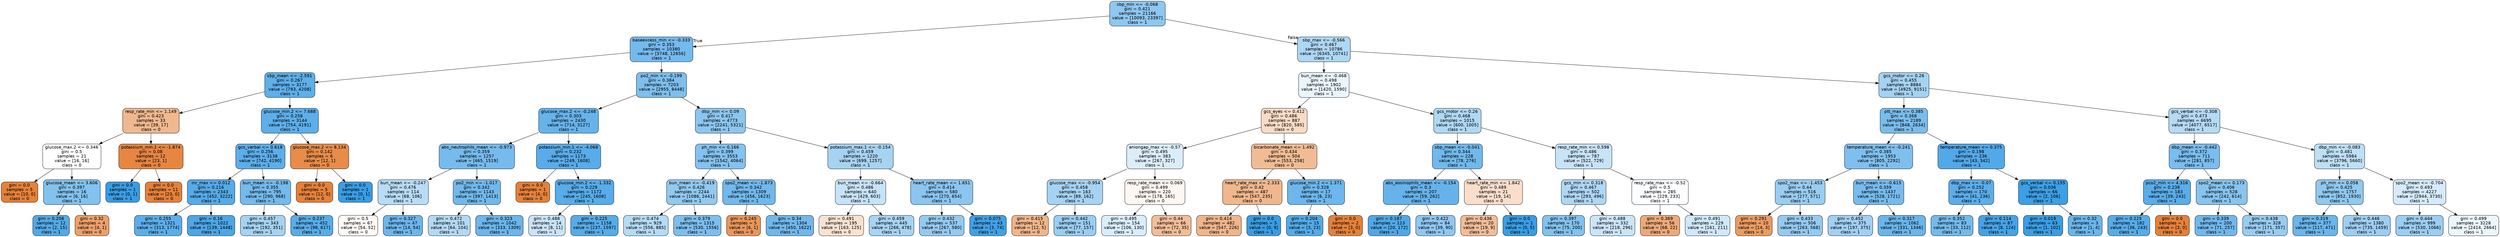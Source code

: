 digraph Tree {
node [shape=box, style="filled, rounded", color="black", fontname="helvetica"] ;
edge [fontname="helvetica"] ;
0 [label="sbp_min <= -0.068\ngini = 0.421\nsamples = 21166\nvalue = [10093, 23397]\nclass = 1", fillcolor="#8ec7f0"] ;
1 [label="baseexcess_min <= -0.333\ngini = 0.353\nsamples = 10380\nvalue = [3748, 12656]\nclass = 1", fillcolor="#74baed"] ;
0 -> 1 [labeldistance=2.5, labelangle=45, headlabel="True"] ;
2 [label="sbp_mean <= -2.591\ngini = 0.267\nsamples = 3177\nvalue = [793, 4208]\nclass = 1", fillcolor="#5eafea"] ;
1 -> 2 ;
3 [label="resp_rate_min <= 1.149\ngini = 0.423\nsamples = 33\nvalue = [39, 17]\nclass = 0", fillcolor="#f0b88f"] ;
2 -> 3 ;
4 [label="glucose_max.2 <= 0.346\ngini = 0.5\nsamples = 21\nvalue = [16, 16]\nclass = 0", fillcolor="#ffffff"] ;
3 -> 4 ;
5 [label="gini = 0.0\nsamples = 5\nvalue = [10, 0]\nclass = 0", fillcolor="#e58139"] ;
4 -> 5 ;
6 [label="glucose_mean <= 3.606\ngini = 0.397\nsamples = 16\nvalue = [6, 16]\nclass = 1", fillcolor="#83c2ef"] ;
4 -> 6 ;
7 [label="gini = 0.208\nsamples = 12\nvalue = [2, 15]\nclass = 1", fillcolor="#53aae8"] ;
6 -> 7 ;
8 [label="gini = 0.32\nsamples = 4\nvalue = [4, 1]\nclass = 0", fillcolor="#eca06a"] ;
6 -> 8 ;
9 [label="potassium_min.1 <= -1.874\ngini = 0.08\nsamples = 12\nvalue = [23, 1]\nclass = 0", fillcolor="#e68642"] ;
3 -> 9 ;
10 [label="gini = 0.0\nsamples = 1\nvalue = [0, 1]\nclass = 1", fillcolor="#399de5"] ;
9 -> 10 ;
11 [label="gini = 0.0\nsamples = 11\nvalue = [23, 0]\nclass = 0", fillcolor="#e58139"] ;
9 -> 11 ;
12 [label="glucose_min.2 <= 7.688\ngini = 0.258\nsamples = 3144\nvalue = [754, 4191]\nclass = 1", fillcolor="#5dafea"] ;
2 -> 12 ;
13 [label="gcs_verbal <= 0.618\ngini = 0.256\nsamples = 3138\nvalue = [742, 4190]\nclass = 1", fillcolor="#5caeea"] ;
12 -> 13 ;
14 [label="inr_max <= 0.012\ngini = 0.216\nsamples = 2343\nvalue = [452, 3222]\nclass = 1", fillcolor="#55abe9"] ;
13 -> 14 ;
15 [label="gini = 0.255\nsamples = 1321\nvalue = [313, 1774]\nclass = 1", fillcolor="#5caeea"] ;
14 -> 15 ;
16 [label="gini = 0.16\nsamples = 1022\nvalue = [139, 1448]\nclass = 1", fillcolor="#4ca6e7"] ;
14 -> 16 ;
17 [label="bun_mean <= -0.198\ngini = 0.355\nsamples = 795\nvalue = [290, 968]\nclass = 1", fillcolor="#74baed"] ;
13 -> 17 ;
18 [label="gini = 0.457\nsamples = 343\nvalue = [192, 351]\nclass = 1", fillcolor="#a5d3f3"] ;
17 -> 18 ;
19 [label="gini = 0.237\nsamples = 452\nvalue = [98, 617]\nclass = 1", fillcolor="#58ade9"] ;
17 -> 19 ;
20 [label="glucose_max.2 <= 8.134\ngini = 0.142\nsamples = 6\nvalue = [12, 1]\nclass = 0", fillcolor="#e78c49"] ;
12 -> 20 ;
21 [label="gini = 0.0\nsamples = 5\nvalue = [12, 0]\nclass = 0", fillcolor="#e58139"] ;
20 -> 21 ;
22 [label="gini = 0.0\nsamples = 1\nvalue = [0, 1]\nclass = 1", fillcolor="#399de5"] ;
20 -> 22 ;
23 [label="po2_min <= -0.199\ngini = 0.384\nsamples = 7203\nvalue = [2955, 8448]\nclass = 1", fillcolor="#7ebfee"] ;
1 -> 23 ;
24 [label="glucose_max.2 <= -0.248\ngini = 0.303\nsamples = 2430\nvalue = [714, 3127]\nclass = 1", fillcolor="#66b3eb"] ;
23 -> 24 ;
25 [label="abs_neutrophils_mean <= -0.973\ngini = 0.359\nsamples = 1257\nvalue = [465, 1519]\nclass = 1", fillcolor="#76bbed"] ;
24 -> 25 ;
26 [label="bun_mean <= -0.247\ngini = 0.476\nsamples = 114\nvalue = [68, 106]\nclass = 1", fillcolor="#b8dcf6"] ;
25 -> 26 ;
27 [label="gini = 0.5\nsamples = 67\nvalue = [54, 52]\nclass = 0", fillcolor="#fefaf8"] ;
26 -> 27 ;
28 [label="gini = 0.327\nsamples = 47\nvalue = [14, 54]\nclass = 1", fillcolor="#6cb6ec"] ;
26 -> 28 ;
29 [label="po2_min <= -1.017\ngini = 0.342\nsamples = 1143\nvalue = [397, 1413]\nclass = 1", fillcolor="#71b9ec"] ;
25 -> 29 ;
30 [label="gini = 0.472\nsamples = 101\nvalue = [64, 104]\nclass = 1", fillcolor="#b3d9f5"] ;
29 -> 30 ;
31 [label="gini = 0.323\nsamples = 1042\nvalue = [333, 1309]\nclass = 1", fillcolor="#6bb6ec"] ;
29 -> 31 ;
32 [label="potassium_min.1 <= -4.068\ngini = 0.232\nsamples = 1173\nvalue = [249, 1608]\nclass = 1", fillcolor="#58ace9"] ;
24 -> 32 ;
33 [label="gini = 0.0\nsamples = 1\nvalue = [4, 0]\nclass = 0", fillcolor="#e58139"] ;
32 -> 33 ;
34 [label="glucose_min.2 <= -1.332\ngini = 0.229\nsamples = 1172\nvalue = [245, 1608]\nclass = 1", fillcolor="#57ace9"] ;
32 -> 34 ;
35 [label="gini = 0.488\nsamples = 14\nvalue = [8, 11]\nclass = 1", fillcolor="#c9e4f8"] ;
34 -> 35 ;
36 [label="gini = 0.225\nsamples = 1158\nvalue = [237, 1597]\nclass = 1", fillcolor="#56ace9"] ;
34 -> 36 ;
37 [label="dbp_min <= 0.09\ngini = 0.417\nsamples = 4773\nvalue = [2241, 5321]\nclass = 1", fillcolor="#8cc6f0"] ;
23 -> 37 ;
38 [label="ph_min <= 0.166\ngini = 0.399\nsamples = 3553\nvalue = [1542, 4064]\nclass = 1", fillcolor="#84c2ef"] ;
37 -> 38 ;
39 [label="bun_mean <= -0.419\ngini = 0.426\nsamples = 2244\nvalue = [1086, 2441]\nclass = 1", fillcolor="#91c9f1"] ;
38 -> 39 ;
40 [label="gini = 0.474\nsamples = 929\nvalue = [556, 885]\nclass = 1", fillcolor="#b5dbf5"] ;
39 -> 40 ;
41 [label="gini = 0.379\nsamples = 1315\nvalue = [530, 1556]\nclass = 1", fillcolor="#7cbeee"] ;
39 -> 41 ;
42 [label="spo2_mean <= -1.873\ngini = 0.342\nsamples = 1309\nvalue = [456, 1623]\nclass = 1", fillcolor="#71b9ec"] ;
38 -> 42 ;
43 [label="gini = 0.245\nsamples = 5\nvalue = [6, 1]\nclass = 0", fillcolor="#e9965a"] ;
42 -> 43 ;
44 [label="gini = 0.34\nsamples = 1304\nvalue = [450, 1622]\nclass = 1", fillcolor="#70b8ec"] ;
42 -> 44 ;
45 [label="potassium_max.1 <= -0.154\ngini = 0.459\nsamples = 1220\nvalue = [699, 1257]\nclass = 1", fillcolor="#a7d3f3"] ;
37 -> 45 ;
46 [label="bun_mean <= -0.664\ngini = 0.486\nsamples = 640\nvalue = [429, 603]\nclass = 1", fillcolor="#c6e3f7"] ;
45 -> 46 ;
47 [label="gini = 0.491\nsamples = 195\nvalue = [163, 125]\nclass = 0", fillcolor="#f9e2d1"] ;
46 -> 47 ;
48 [label="gini = 0.459\nsamples = 445\nvalue = [266, 478]\nclass = 1", fillcolor="#a7d4f3"] ;
46 -> 48 ;
49 [label="heart_rate_mean <= 1.651\ngini = 0.414\nsamples = 580\nvalue = [270, 654]\nclass = 1", fillcolor="#8bc5f0"] ;
45 -> 49 ;
50 [label="gini = 0.432\nsamples = 537\nvalue = [267, 580]\nclass = 1", fillcolor="#94caf1"] ;
49 -> 50 ;
51 [label="gini = 0.075\nsamples = 43\nvalue = [3, 74]\nclass = 1", fillcolor="#41a1e6"] ;
49 -> 51 ;
52 [label="sbp_max <= -0.566\ngini = 0.467\nsamples = 10786\nvalue = [6345, 10741]\nclass = 1", fillcolor="#aed7f4"] ;
0 -> 52 [labeldistance=2.5, labelangle=-45, headlabel="False"] ;
53 [label="bun_mean <= -0.468\ngini = 0.498\nsamples = 1902\nvalue = [1420, 1590]\nclass = 1", fillcolor="#eaf5fc"] ;
52 -> 53 ;
54 [label="gcs_eyes <= 0.412\ngini = 0.486\nsamples = 887\nvalue = [820, 585]\nclass = 0", fillcolor="#f8dbc6"] ;
53 -> 54 ;
55 [label="aniongap_max <= -0.57\ngini = 0.495\nsamples = 383\nvalue = [267, 327]\nclass = 1", fillcolor="#dbedfa"] ;
54 -> 55 ;
56 [label="glucose_max <= -0.954\ngini = 0.458\nsamples = 163\nvalue = [89, 162]\nclass = 1", fillcolor="#a6d3f3"] ;
55 -> 56 ;
57 [label="gini = 0.415\nsamples = 12\nvalue = [12, 5]\nclass = 0", fillcolor="#f0b58b"] ;
56 -> 57 ;
58 [label="gini = 0.442\nsamples = 151\nvalue = [77, 157]\nclass = 1", fillcolor="#9acdf2"] ;
56 -> 58 ;
59 [label="resp_rate_mean <= 0.069\ngini = 0.499\nsamples = 220\nvalue = [178, 165]\nclass = 0", fillcolor="#fdf6f1"] ;
55 -> 59 ;
60 [label="gini = 0.495\nsamples = 154\nvalue = [106, 130]\nclass = 1", fillcolor="#daedfa"] ;
59 -> 60 ;
61 [label="gini = 0.44\nsamples = 66\nvalue = [72, 35]\nclass = 0", fillcolor="#f2be99"] ;
59 -> 61 ;
62 [label="bicarbonate_mean <= 1.492\ngini = 0.434\nsamples = 504\nvalue = [553, 258]\nclass = 0", fillcolor="#f1bc95"] ;
54 -> 62 ;
63 [label="heart_rate_max <= 2.333\ngini = 0.42\nsamples = 487\nvalue = [547, 235]\nclass = 0", fillcolor="#f0b78e"] ;
62 -> 63 ;
64 [label="gini = 0.414\nsamples = 482\nvalue = [547, 226]\nclass = 0", fillcolor="#f0b58b"] ;
63 -> 64 ;
65 [label="gini = 0.0\nsamples = 5\nvalue = [0, 9]\nclass = 1", fillcolor="#399de5"] ;
63 -> 65 ;
66 [label="glucose_min.2 <= 1.371\ngini = 0.328\nsamples = 17\nvalue = [6, 23]\nclass = 1", fillcolor="#6db7ec"] ;
62 -> 66 ;
67 [label="gini = 0.204\nsamples = 15\nvalue = [3, 23]\nclass = 1", fillcolor="#53aae8"] ;
66 -> 67 ;
68 [label="gini = 0.0\nsamples = 2\nvalue = [3, 0]\nclass = 0", fillcolor="#e58139"] ;
66 -> 68 ;
69 [label="gcs_motor <= 0.26\ngini = 0.468\nsamples = 1015\nvalue = [600, 1005]\nclass = 1", fillcolor="#afd8f5"] ;
53 -> 69 ;
70 [label="sbp_mean <= -0.041\ngini = 0.344\nsamples = 228\nvalue = [78, 276]\nclass = 1", fillcolor="#71b9ec"] ;
69 -> 70 ;
71 [label="abs_eosinophils_mean <= -0.154\ngini = 0.3\nsamples = 207\nvalue = [59, 262]\nclass = 1", fillcolor="#66b3eb"] ;
70 -> 71 ;
72 [label="gini = 0.187\nsamples = 123\nvalue = [20, 172]\nclass = 1", fillcolor="#50a8e8"] ;
71 -> 72 ;
73 [label="gini = 0.422\nsamples = 84\nvalue = [39, 90]\nclass = 1", fillcolor="#8fc7f0"] ;
71 -> 73 ;
74 [label="heart_rate_min <= 1.842\ngini = 0.489\nsamples = 21\nvalue = [19, 14]\nclass = 0", fillcolor="#f8decb"] ;
70 -> 74 ;
75 [label="gini = 0.436\nsamples = 20\nvalue = [19, 9]\nclass = 0", fillcolor="#f1bd97"] ;
74 -> 75 ;
76 [label="gini = 0.0\nsamples = 1\nvalue = [0, 5]\nclass = 1", fillcolor="#399de5"] ;
74 -> 76 ;
77 [label="resp_rate_min <= 0.598\ngini = 0.486\nsamples = 787\nvalue = [522, 729]\nclass = 1", fillcolor="#c7e3f8"] ;
69 -> 77 ;
78 [label="gcs_min <= 0.318\ngini = 0.467\nsamples = 502\nvalue = [293, 496]\nclass = 1", fillcolor="#aed7f4"] ;
77 -> 78 ;
79 [label="gini = 0.397\nsamples = 170\nvalue = [75, 200]\nclass = 1", fillcolor="#83c2ef"] ;
78 -> 79 ;
80 [label="gini = 0.488\nsamples = 332\nvalue = [218, 296]\nclass = 1", fillcolor="#cbe5f8"] ;
78 -> 80 ;
81 [label="resp_rate_max <= -0.52\ngini = 0.5\nsamples = 285\nvalue = [229, 233]\nclass = 1", fillcolor="#fcfdff"] ;
77 -> 81 ;
82 [label="gini = 0.369\nsamples = 56\nvalue = [68, 22]\nclass = 0", fillcolor="#edaa79"] ;
81 -> 82 ;
83 [label="gini = 0.491\nsamples = 229\nvalue = [161, 211]\nclass = 1", fillcolor="#d0e8f9"] ;
81 -> 83 ;
84 [label="gcs_motor <= 0.26\ngini = 0.455\nsamples = 8884\nvalue = [4925, 9151]\nclass = 1", fillcolor="#a4d2f3"] ;
52 -> 84 ;
85 [label="ptt_max <= 0.385\ngini = 0.368\nsamples = 2189\nvalue = [848, 2634]\nclass = 1", fillcolor="#79bded"] ;
84 -> 85 ;
86 [label="temperature_mean <= -0.241\ngini = 0.385\nsamples = 1953\nvalue = [805, 2292]\nclass = 1", fillcolor="#7fbfee"] ;
85 -> 86 ;
87 [label="spo2_max <= -1.453\ngini = 0.44\nsamples = 516\nvalue = [277, 571]\nclass = 1", fillcolor="#99cdf2"] ;
86 -> 87 ;
88 [label="gini = 0.291\nsamples = 10\nvalue = [14, 3]\nclass = 0", fillcolor="#eb9c63"] ;
87 -> 88 ;
89 [label="gini = 0.433\nsamples = 506\nvalue = [263, 568]\nclass = 1", fillcolor="#95caf1"] ;
87 -> 89 ;
90 [label="bun_mean <= -0.615\ngini = 0.359\nsamples = 1437\nvalue = [528, 1721]\nclass = 1", fillcolor="#76bbed"] ;
86 -> 90 ;
91 [label="gini = 0.452\nsamples = 375\nvalue = [197, 375]\nclass = 1", fillcolor="#a1d0f3"] ;
90 -> 91 ;
92 [label="gini = 0.317\nsamples = 1062\nvalue = [331, 1346]\nclass = 1", fillcolor="#6ab5eb"] ;
90 -> 92 ;
93 [label="temperature_mean <= 0.375\ngini = 0.198\nsamples = 236\nvalue = [43, 342]\nclass = 1", fillcolor="#52a9e8"] ;
85 -> 93 ;
94 [label="dbp_max <= -0.07\ngini = 0.252\nsamples = 170\nvalue = [41, 236]\nclass = 1", fillcolor="#5baeea"] ;
93 -> 94 ;
95 [label="gini = 0.352\nsamples = 83\nvalue = [33, 112]\nclass = 1", fillcolor="#73baed"] ;
94 -> 95 ;
96 [label="gini = 0.114\nsamples = 87\nvalue = [8, 124]\nclass = 1", fillcolor="#46a3e7"] ;
94 -> 96 ;
97 [label="gcs_verbal <= 0.155\ngini = 0.036\nsamples = 66\nvalue = [2, 106]\nclass = 1", fillcolor="#3d9fe5"] ;
93 -> 97 ;
98 [label="gini = 0.019\nsamples = 63\nvalue = [1, 102]\nclass = 1", fillcolor="#3b9ee5"] ;
97 -> 98 ;
99 [label="gini = 0.32\nsamples = 3\nvalue = [1, 4]\nclass = 1", fillcolor="#6ab6ec"] ;
97 -> 99 ;
100 [label="gcs_verbal <= -0.308\ngini = 0.473\nsamples = 6695\nvalue = [4077, 6517]\nclass = 1", fillcolor="#b5daf5"] ;
84 -> 100 ;
101 [label="dbp_mean <= -0.442\ngini = 0.372\nsamples = 711\nvalue = [281, 857]\nclass = 1", fillcolor="#7abdee"] ;
100 -> 101 ;
102 [label="pco2_min <= 4.316\ngini = 0.238\nsamples = 183\nvalue = [39, 243]\nclass = 1", fillcolor="#59ade9"] ;
101 -> 102 ;
103 [label="gini = 0.225\nsamples = 182\nvalue = [36, 243]\nclass = 1", fillcolor="#56ace9"] ;
102 -> 103 ;
104 [label="gini = 0.0\nsamples = 1\nvalue = [3, 0]\nclass = 0", fillcolor="#e58139"] ;
102 -> 104 ;
105 [label="spo2_mean <= 0.173\ngini = 0.406\nsamples = 528\nvalue = [242, 614]\nclass = 1", fillcolor="#87c4ef"] ;
101 -> 105 ;
106 [label="gini = 0.339\nsamples = 200\nvalue = [71, 257]\nclass = 1", fillcolor="#70b8ec"] ;
105 -> 106 ;
107 [label="gini = 0.438\nsamples = 328\nvalue = [171, 357]\nclass = 1", fillcolor="#98ccf1"] ;
105 -> 107 ;
108 [label="dbp_min <= -0.083\ngini = 0.481\nsamples = 5984\nvalue = [3796, 5660]\nclass = 1", fillcolor="#bedff6"] ;
100 -> 108 ;
109 [label="ph_min <= 0.058\ngini = 0.425\nsamples = 1757\nvalue = [852, 1930]\nclass = 1", fillcolor="#90c8f0"] ;
108 -> 109 ;
110 [label="gini = 0.319\nsamples = 377\nvalue = [117, 471]\nclass = 1", fillcolor="#6ab5eb"] ;
109 -> 110 ;
111 [label="gini = 0.446\nsamples = 1380\nvalue = [735, 1459]\nclass = 1", fillcolor="#9dcef2"] ;
109 -> 111 ;
112 [label="spo2_mean <= -0.704\ngini = 0.493\nsamples = 4227\nvalue = [2944, 3730]\nclass = 1", fillcolor="#d5eafa"] ;
108 -> 112 ;
113 [label="gini = 0.444\nsamples = 999\nvalue = [530, 1066]\nclass = 1", fillcolor="#9bcef2"] ;
112 -> 113 ;
114 [label="gini = 0.499\nsamples = 3228\nvalue = [2414, 2664]\nclass = 1", fillcolor="#ecf6fd"] ;
112 -> 114 ;
}